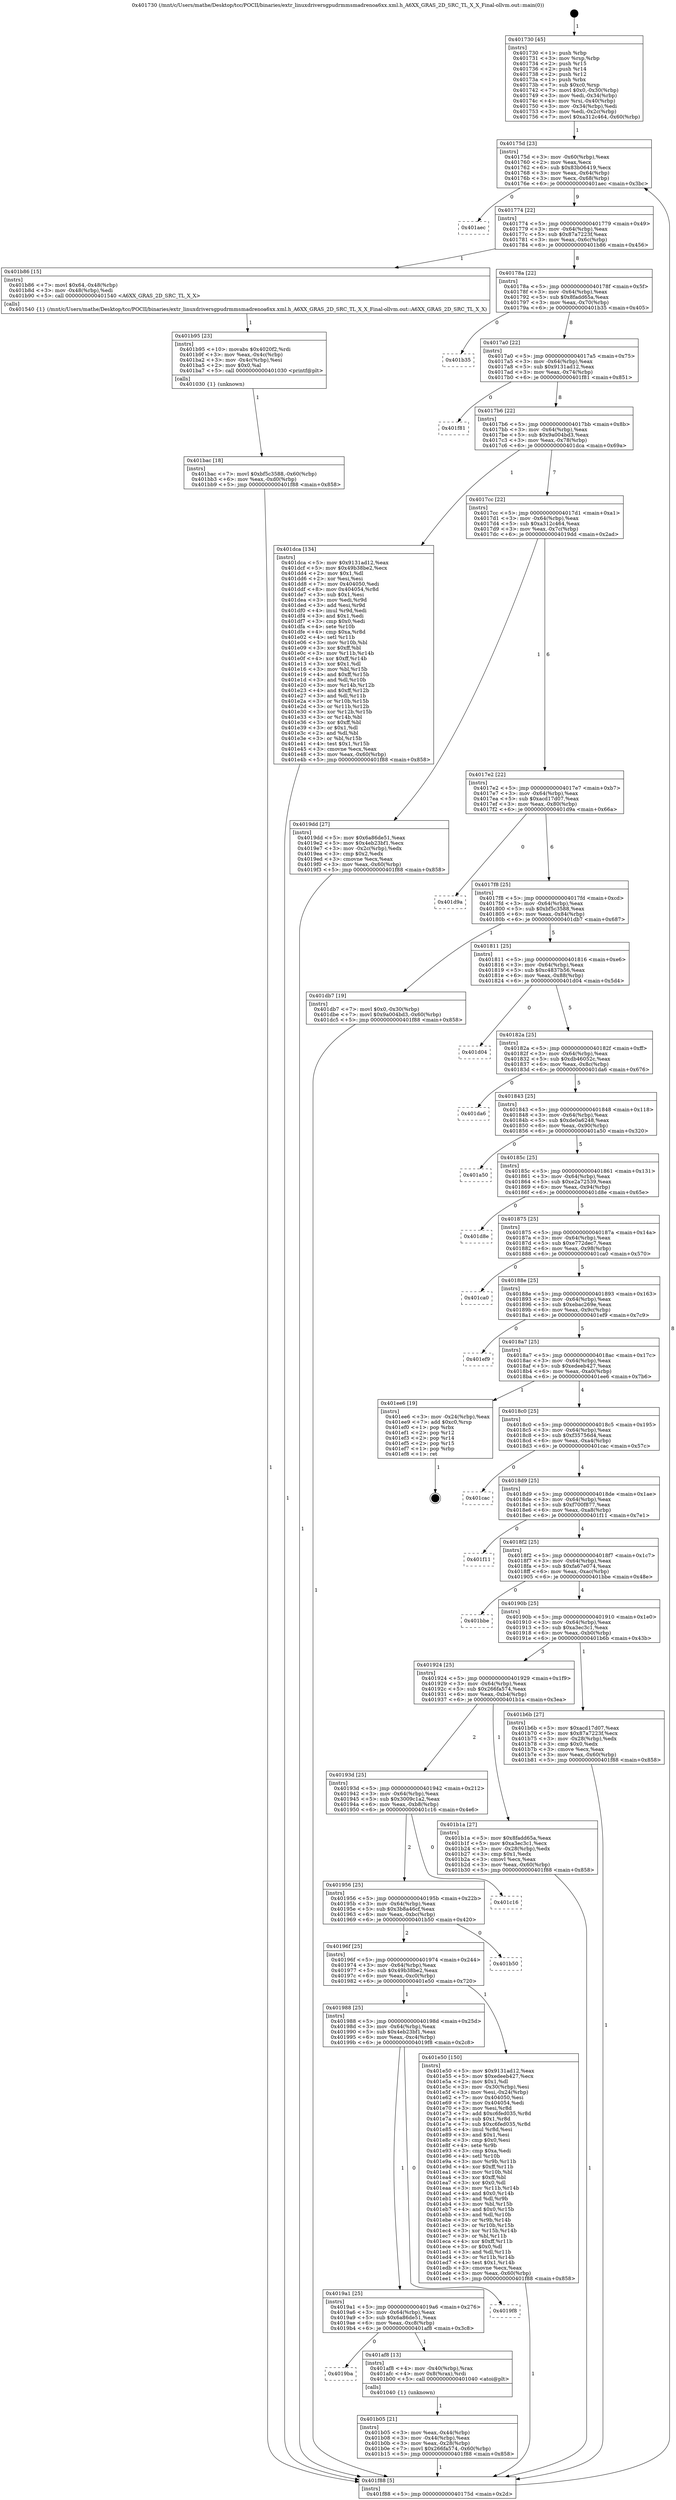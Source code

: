 digraph "0x401730" {
  label = "0x401730 (/mnt/c/Users/mathe/Desktop/tcc/POCII/binaries/extr_linuxdriversgpudrmmsmadrenoa6xx.xml.h_A6XX_GRAS_2D_SRC_TL_X_X_Final-ollvm.out::main(0))"
  labelloc = "t"
  node[shape=record]

  Entry [label="",width=0.3,height=0.3,shape=circle,fillcolor=black,style=filled]
  "0x40175d" [label="{
     0x40175d [23]\l
     | [instrs]\l
     &nbsp;&nbsp;0x40175d \<+3\>: mov -0x60(%rbp),%eax\l
     &nbsp;&nbsp;0x401760 \<+2\>: mov %eax,%ecx\l
     &nbsp;&nbsp;0x401762 \<+6\>: sub $0x83b06419,%ecx\l
     &nbsp;&nbsp;0x401768 \<+3\>: mov %eax,-0x64(%rbp)\l
     &nbsp;&nbsp;0x40176b \<+3\>: mov %ecx,-0x68(%rbp)\l
     &nbsp;&nbsp;0x40176e \<+6\>: je 0000000000401aec \<main+0x3bc\>\l
  }"]
  "0x401aec" [label="{
     0x401aec\l
  }", style=dashed]
  "0x401774" [label="{
     0x401774 [22]\l
     | [instrs]\l
     &nbsp;&nbsp;0x401774 \<+5\>: jmp 0000000000401779 \<main+0x49\>\l
     &nbsp;&nbsp;0x401779 \<+3\>: mov -0x64(%rbp),%eax\l
     &nbsp;&nbsp;0x40177c \<+5\>: sub $0x87a7223f,%eax\l
     &nbsp;&nbsp;0x401781 \<+3\>: mov %eax,-0x6c(%rbp)\l
     &nbsp;&nbsp;0x401784 \<+6\>: je 0000000000401b86 \<main+0x456\>\l
  }"]
  Exit [label="",width=0.3,height=0.3,shape=circle,fillcolor=black,style=filled,peripheries=2]
  "0x401b86" [label="{
     0x401b86 [15]\l
     | [instrs]\l
     &nbsp;&nbsp;0x401b86 \<+7\>: movl $0x64,-0x48(%rbp)\l
     &nbsp;&nbsp;0x401b8d \<+3\>: mov -0x48(%rbp),%edi\l
     &nbsp;&nbsp;0x401b90 \<+5\>: call 0000000000401540 \<A6XX_GRAS_2D_SRC_TL_X_X\>\l
     | [calls]\l
     &nbsp;&nbsp;0x401540 \{1\} (/mnt/c/Users/mathe/Desktop/tcc/POCII/binaries/extr_linuxdriversgpudrmmsmadrenoa6xx.xml.h_A6XX_GRAS_2D_SRC_TL_X_X_Final-ollvm.out::A6XX_GRAS_2D_SRC_TL_X_X)\l
  }"]
  "0x40178a" [label="{
     0x40178a [22]\l
     | [instrs]\l
     &nbsp;&nbsp;0x40178a \<+5\>: jmp 000000000040178f \<main+0x5f\>\l
     &nbsp;&nbsp;0x40178f \<+3\>: mov -0x64(%rbp),%eax\l
     &nbsp;&nbsp;0x401792 \<+5\>: sub $0x8fadd65a,%eax\l
     &nbsp;&nbsp;0x401797 \<+3\>: mov %eax,-0x70(%rbp)\l
     &nbsp;&nbsp;0x40179a \<+6\>: je 0000000000401b35 \<main+0x405\>\l
  }"]
  "0x401bac" [label="{
     0x401bac [18]\l
     | [instrs]\l
     &nbsp;&nbsp;0x401bac \<+7\>: movl $0xbf5c3588,-0x60(%rbp)\l
     &nbsp;&nbsp;0x401bb3 \<+6\>: mov %eax,-0xd0(%rbp)\l
     &nbsp;&nbsp;0x401bb9 \<+5\>: jmp 0000000000401f88 \<main+0x858\>\l
  }"]
  "0x401b35" [label="{
     0x401b35\l
  }", style=dashed]
  "0x4017a0" [label="{
     0x4017a0 [22]\l
     | [instrs]\l
     &nbsp;&nbsp;0x4017a0 \<+5\>: jmp 00000000004017a5 \<main+0x75\>\l
     &nbsp;&nbsp;0x4017a5 \<+3\>: mov -0x64(%rbp),%eax\l
     &nbsp;&nbsp;0x4017a8 \<+5\>: sub $0x9131ad12,%eax\l
     &nbsp;&nbsp;0x4017ad \<+3\>: mov %eax,-0x74(%rbp)\l
     &nbsp;&nbsp;0x4017b0 \<+6\>: je 0000000000401f81 \<main+0x851\>\l
  }"]
  "0x401b95" [label="{
     0x401b95 [23]\l
     | [instrs]\l
     &nbsp;&nbsp;0x401b95 \<+10\>: movabs $0x4020f2,%rdi\l
     &nbsp;&nbsp;0x401b9f \<+3\>: mov %eax,-0x4c(%rbp)\l
     &nbsp;&nbsp;0x401ba2 \<+3\>: mov -0x4c(%rbp),%esi\l
     &nbsp;&nbsp;0x401ba5 \<+2\>: mov $0x0,%al\l
     &nbsp;&nbsp;0x401ba7 \<+5\>: call 0000000000401030 \<printf@plt\>\l
     | [calls]\l
     &nbsp;&nbsp;0x401030 \{1\} (unknown)\l
  }"]
  "0x401f81" [label="{
     0x401f81\l
  }", style=dashed]
  "0x4017b6" [label="{
     0x4017b6 [22]\l
     | [instrs]\l
     &nbsp;&nbsp;0x4017b6 \<+5\>: jmp 00000000004017bb \<main+0x8b\>\l
     &nbsp;&nbsp;0x4017bb \<+3\>: mov -0x64(%rbp),%eax\l
     &nbsp;&nbsp;0x4017be \<+5\>: sub $0x9a004bd3,%eax\l
     &nbsp;&nbsp;0x4017c3 \<+3\>: mov %eax,-0x78(%rbp)\l
     &nbsp;&nbsp;0x4017c6 \<+6\>: je 0000000000401dca \<main+0x69a\>\l
  }"]
  "0x401b05" [label="{
     0x401b05 [21]\l
     | [instrs]\l
     &nbsp;&nbsp;0x401b05 \<+3\>: mov %eax,-0x44(%rbp)\l
     &nbsp;&nbsp;0x401b08 \<+3\>: mov -0x44(%rbp),%eax\l
     &nbsp;&nbsp;0x401b0b \<+3\>: mov %eax,-0x28(%rbp)\l
     &nbsp;&nbsp;0x401b0e \<+7\>: movl $0x266fa574,-0x60(%rbp)\l
     &nbsp;&nbsp;0x401b15 \<+5\>: jmp 0000000000401f88 \<main+0x858\>\l
  }"]
  "0x401dca" [label="{
     0x401dca [134]\l
     | [instrs]\l
     &nbsp;&nbsp;0x401dca \<+5\>: mov $0x9131ad12,%eax\l
     &nbsp;&nbsp;0x401dcf \<+5\>: mov $0x49b38be2,%ecx\l
     &nbsp;&nbsp;0x401dd4 \<+2\>: mov $0x1,%dl\l
     &nbsp;&nbsp;0x401dd6 \<+2\>: xor %esi,%esi\l
     &nbsp;&nbsp;0x401dd8 \<+7\>: mov 0x404050,%edi\l
     &nbsp;&nbsp;0x401ddf \<+8\>: mov 0x404054,%r8d\l
     &nbsp;&nbsp;0x401de7 \<+3\>: sub $0x1,%esi\l
     &nbsp;&nbsp;0x401dea \<+3\>: mov %edi,%r9d\l
     &nbsp;&nbsp;0x401ded \<+3\>: add %esi,%r9d\l
     &nbsp;&nbsp;0x401df0 \<+4\>: imul %r9d,%edi\l
     &nbsp;&nbsp;0x401df4 \<+3\>: and $0x1,%edi\l
     &nbsp;&nbsp;0x401df7 \<+3\>: cmp $0x0,%edi\l
     &nbsp;&nbsp;0x401dfa \<+4\>: sete %r10b\l
     &nbsp;&nbsp;0x401dfe \<+4\>: cmp $0xa,%r8d\l
     &nbsp;&nbsp;0x401e02 \<+4\>: setl %r11b\l
     &nbsp;&nbsp;0x401e06 \<+3\>: mov %r10b,%bl\l
     &nbsp;&nbsp;0x401e09 \<+3\>: xor $0xff,%bl\l
     &nbsp;&nbsp;0x401e0c \<+3\>: mov %r11b,%r14b\l
     &nbsp;&nbsp;0x401e0f \<+4\>: xor $0xff,%r14b\l
     &nbsp;&nbsp;0x401e13 \<+3\>: xor $0x1,%dl\l
     &nbsp;&nbsp;0x401e16 \<+3\>: mov %bl,%r15b\l
     &nbsp;&nbsp;0x401e19 \<+4\>: and $0xff,%r15b\l
     &nbsp;&nbsp;0x401e1d \<+3\>: and %dl,%r10b\l
     &nbsp;&nbsp;0x401e20 \<+3\>: mov %r14b,%r12b\l
     &nbsp;&nbsp;0x401e23 \<+4\>: and $0xff,%r12b\l
     &nbsp;&nbsp;0x401e27 \<+3\>: and %dl,%r11b\l
     &nbsp;&nbsp;0x401e2a \<+3\>: or %r10b,%r15b\l
     &nbsp;&nbsp;0x401e2d \<+3\>: or %r11b,%r12b\l
     &nbsp;&nbsp;0x401e30 \<+3\>: xor %r12b,%r15b\l
     &nbsp;&nbsp;0x401e33 \<+3\>: or %r14b,%bl\l
     &nbsp;&nbsp;0x401e36 \<+3\>: xor $0xff,%bl\l
     &nbsp;&nbsp;0x401e39 \<+3\>: or $0x1,%dl\l
     &nbsp;&nbsp;0x401e3c \<+2\>: and %dl,%bl\l
     &nbsp;&nbsp;0x401e3e \<+3\>: or %bl,%r15b\l
     &nbsp;&nbsp;0x401e41 \<+4\>: test $0x1,%r15b\l
     &nbsp;&nbsp;0x401e45 \<+3\>: cmovne %ecx,%eax\l
     &nbsp;&nbsp;0x401e48 \<+3\>: mov %eax,-0x60(%rbp)\l
     &nbsp;&nbsp;0x401e4b \<+5\>: jmp 0000000000401f88 \<main+0x858\>\l
  }"]
  "0x4017cc" [label="{
     0x4017cc [22]\l
     | [instrs]\l
     &nbsp;&nbsp;0x4017cc \<+5\>: jmp 00000000004017d1 \<main+0xa1\>\l
     &nbsp;&nbsp;0x4017d1 \<+3\>: mov -0x64(%rbp),%eax\l
     &nbsp;&nbsp;0x4017d4 \<+5\>: sub $0xa312c464,%eax\l
     &nbsp;&nbsp;0x4017d9 \<+3\>: mov %eax,-0x7c(%rbp)\l
     &nbsp;&nbsp;0x4017dc \<+6\>: je 00000000004019dd \<main+0x2ad\>\l
  }"]
  "0x4019ba" [label="{
     0x4019ba\l
  }", style=dashed]
  "0x4019dd" [label="{
     0x4019dd [27]\l
     | [instrs]\l
     &nbsp;&nbsp;0x4019dd \<+5\>: mov $0x6a86de51,%eax\l
     &nbsp;&nbsp;0x4019e2 \<+5\>: mov $0x4eb23bf1,%ecx\l
     &nbsp;&nbsp;0x4019e7 \<+3\>: mov -0x2c(%rbp),%edx\l
     &nbsp;&nbsp;0x4019ea \<+3\>: cmp $0x2,%edx\l
     &nbsp;&nbsp;0x4019ed \<+3\>: cmovne %ecx,%eax\l
     &nbsp;&nbsp;0x4019f0 \<+3\>: mov %eax,-0x60(%rbp)\l
     &nbsp;&nbsp;0x4019f3 \<+5\>: jmp 0000000000401f88 \<main+0x858\>\l
  }"]
  "0x4017e2" [label="{
     0x4017e2 [22]\l
     | [instrs]\l
     &nbsp;&nbsp;0x4017e2 \<+5\>: jmp 00000000004017e7 \<main+0xb7\>\l
     &nbsp;&nbsp;0x4017e7 \<+3\>: mov -0x64(%rbp),%eax\l
     &nbsp;&nbsp;0x4017ea \<+5\>: sub $0xacd17d07,%eax\l
     &nbsp;&nbsp;0x4017ef \<+3\>: mov %eax,-0x80(%rbp)\l
     &nbsp;&nbsp;0x4017f2 \<+6\>: je 0000000000401d9a \<main+0x66a\>\l
  }"]
  "0x401f88" [label="{
     0x401f88 [5]\l
     | [instrs]\l
     &nbsp;&nbsp;0x401f88 \<+5\>: jmp 000000000040175d \<main+0x2d\>\l
  }"]
  "0x401730" [label="{
     0x401730 [45]\l
     | [instrs]\l
     &nbsp;&nbsp;0x401730 \<+1\>: push %rbp\l
     &nbsp;&nbsp;0x401731 \<+3\>: mov %rsp,%rbp\l
     &nbsp;&nbsp;0x401734 \<+2\>: push %r15\l
     &nbsp;&nbsp;0x401736 \<+2\>: push %r14\l
     &nbsp;&nbsp;0x401738 \<+2\>: push %r12\l
     &nbsp;&nbsp;0x40173a \<+1\>: push %rbx\l
     &nbsp;&nbsp;0x40173b \<+7\>: sub $0xc0,%rsp\l
     &nbsp;&nbsp;0x401742 \<+7\>: movl $0x0,-0x30(%rbp)\l
     &nbsp;&nbsp;0x401749 \<+3\>: mov %edi,-0x34(%rbp)\l
     &nbsp;&nbsp;0x40174c \<+4\>: mov %rsi,-0x40(%rbp)\l
     &nbsp;&nbsp;0x401750 \<+3\>: mov -0x34(%rbp),%edi\l
     &nbsp;&nbsp;0x401753 \<+3\>: mov %edi,-0x2c(%rbp)\l
     &nbsp;&nbsp;0x401756 \<+7\>: movl $0xa312c464,-0x60(%rbp)\l
  }"]
  "0x401af8" [label="{
     0x401af8 [13]\l
     | [instrs]\l
     &nbsp;&nbsp;0x401af8 \<+4\>: mov -0x40(%rbp),%rax\l
     &nbsp;&nbsp;0x401afc \<+4\>: mov 0x8(%rax),%rdi\l
     &nbsp;&nbsp;0x401b00 \<+5\>: call 0000000000401040 \<atoi@plt\>\l
     | [calls]\l
     &nbsp;&nbsp;0x401040 \{1\} (unknown)\l
  }"]
  "0x401d9a" [label="{
     0x401d9a\l
  }", style=dashed]
  "0x4017f8" [label="{
     0x4017f8 [25]\l
     | [instrs]\l
     &nbsp;&nbsp;0x4017f8 \<+5\>: jmp 00000000004017fd \<main+0xcd\>\l
     &nbsp;&nbsp;0x4017fd \<+3\>: mov -0x64(%rbp),%eax\l
     &nbsp;&nbsp;0x401800 \<+5\>: sub $0xbf5c3588,%eax\l
     &nbsp;&nbsp;0x401805 \<+6\>: mov %eax,-0x84(%rbp)\l
     &nbsp;&nbsp;0x40180b \<+6\>: je 0000000000401db7 \<main+0x687\>\l
  }"]
  "0x4019a1" [label="{
     0x4019a1 [25]\l
     | [instrs]\l
     &nbsp;&nbsp;0x4019a1 \<+5\>: jmp 00000000004019a6 \<main+0x276\>\l
     &nbsp;&nbsp;0x4019a6 \<+3\>: mov -0x64(%rbp),%eax\l
     &nbsp;&nbsp;0x4019a9 \<+5\>: sub $0x6a86de51,%eax\l
     &nbsp;&nbsp;0x4019ae \<+6\>: mov %eax,-0xc8(%rbp)\l
     &nbsp;&nbsp;0x4019b4 \<+6\>: je 0000000000401af8 \<main+0x3c8\>\l
  }"]
  "0x401db7" [label="{
     0x401db7 [19]\l
     | [instrs]\l
     &nbsp;&nbsp;0x401db7 \<+7\>: movl $0x0,-0x30(%rbp)\l
     &nbsp;&nbsp;0x401dbe \<+7\>: movl $0x9a004bd3,-0x60(%rbp)\l
     &nbsp;&nbsp;0x401dc5 \<+5\>: jmp 0000000000401f88 \<main+0x858\>\l
  }"]
  "0x401811" [label="{
     0x401811 [25]\l
     | [instrs]\l
     &nbsp;&nbsp;0x401811 \<+5\>: jmp 0000000000401816 \<main+0xe6\>\l
     &nbsp;&nbsp;0x401816 \<+3\>: mov -0x64(%rbp),%eax\l
     &nbsp;&nbsp;0x401819 \<+5\>: sub $0xc4837b56,%eax\l
     &nbsp;&nbsp;0x40181e \<+6\>: mov %eax,-0x88(%rbp)\l
     &nbsp;&nbsp;0x401824 \<+6\>: je 0000000000401d04 \<main+0x5d4\>\l
  }"]
  "0x4019f8" [label="{
     0x4019f8\l
  }", style=dashed]
  "0x401d04" [label="{
     0x401d04\l
  }", style=dashed]
  "0x40182a" [label="{
     0x40182a [25]\l
     | [instrs]\l
     &nbsp;&nbsp;0x40182a \<+5\>: jmp 000000000040182f \<main+0xff\>\l
     &nbsp;&nbsp;0x40182f \<+3\>: mov -0x64(%rbp),%eax\l
     &nbsp;&nbsp;0x401832 \<+5\>: sub $0xdb46052c,%eax\l
     &nbsp;&nbsp;0x401837 \<+6\>: mov %eax,-0x8c(%rbp)\l
     &nbsp;&nbsp;0x40183d \<+6\>: je 0000000000401da6 \<main+0x676\>\l
  }"]
  "0x401988" [label="{
     0x401988 [25]\l
     | [instrs]\l
     &nbsp;&nbsp;0x401988 \<+5\>: jmp 000000000040198d \<main+0x25d\>\l
     &nbsp;&nbsp;0x40198d \<+3\>: mov -0x64(%rbp),%eax\l
     &nbsp;&nbsp;0x401990 \<+5\>: sub $0x4eb23bf1,%eax\l
     &nbsp;&nbsp;0x401995 \<+6\>: mov %eax,-0xc4(%rbp)\l
     &nbsp;&nbsp;0x40199b \<+6\>: je 00000000004019f8 \<main+0x2c8\>\l
  }"]
  "0x401da6" [label="{
     0x401da6\l
  }", style=dashed]
  "0x401843" [label="{
     0x401843 [25]\l
     | [instrs]\l
     &nbsp;&nbsp;0x401843 \<+5\>: jmp 0000000000401848 \<main+0x118\>\l
     &nbsp;&nbsp;0x401848 \<+3\>: mov -0x64(%rbp),%eax\l
     &nbsp;&nbsp;0x40184b \<+5\>: sub $0xde0a6248,%eax\l
     &nbsp;&nbsp;0x401850 \<+6\>: mov %eax,-0x90(%rbp)\l
     &nbsp;&nbsp;0x401856 \<+6\>: je 0000000000401a50 \<main+0x320\>\l
  }"]
  "0x401e50" [label="{
     0x401e50 [150]\l
     | [instrs]\l
     &nbsp;&nbsp;0x401e50 \<+5\>: mov $0x9131ad12,%eax\l
     &nbsp;&nbsp;0x401e55 \<+5\>: mov $0xedeeb427,%ecx\l
     &nbsp;&nbsp;0x401e5a \<+2\>: mov $0x1,%dl\l
     &nbsp;&nbsp;0x401e5c \<+3\>: mov -0x30(%rbp),%esi\l
     &nbsp;&nbsp;0x401e5f \<+3\>: mov %esi,-0x24(%rbp)\l
     &nbsp;&nbsp;0x401e62 \<+7\>: mov 0x404050,%esi\l
     &nbsp;&nbsp;0x401e69 \<+7\>: mov 0x404054,%edi\l
     &nbsp;&nbsp;0x401e70 \<+3\>: mov %esi,%r8d\l
     &nbsp;&nbsp;0x401e73 \<+7\>: add $0xc6fed035,%r8d\l
     &nbsp;&nbsp;0x401e7a \<+4\>: sub $0x1,%r8d\l
     &nbsp;&nbsp;0x401e7e \<+7\>: sub $0xc6fed035,%r8d\l
     &nbsp;&nbsp;0x401e85 \<+4\>: imul %r8d,%esi\l
     &nbsp;&nbsp;0x401e89 \<+3\>: and $0x1,%esi\l
     &nbsp;&nbsp;0x401e8c \<+3\>: cmp $0x0,%esi\l
     &nbsp;&nbsp;0x401e8f \<+4\>: sete %r9b\l
     &nbsp;&nbsp;0x401e93 \<+3\>: cmp $0xa,%edi\l
     &nbsp;&nbsp;0x401e96 \<+4\>: setl %r10b\l
     &nbsp;&nbsp;0x401e9a \<+3\>: mov %r9b,%r11b\l
     &nbsp;&nbsp;0x401e9d \<+4\>: xor $0xff,%r11b\l
     &nbsp;&nbsp;0x401ea1 \<+3\>: mov %r10b,%bl\l
     &nbsp;&nbsp;0x401ea4 \<+3\>: xor $0xff,%bl\l
     &nbsp;&nbsp;0x401ea7 \<+3\>: xor $0x0,%dl\l
     &nbsp;&nbsp;0x401eaa \<+3\>: mov %r11b,%r14b\l
     &nbsp;&nbsp;0x401ead \<+4\>: and $0x0,%r14b\l
     &nbsp;&nbsp;0x401eb1 \<+3\>: and %dl,%r9b\l
     &nbsp;&nbsp;0x401eb4 \<+3\>: mov %bl,%r15b\l
     &nbsp;&nbsp;0x401eb7 \<+4\>: and $0x0,%r15b\l
     &nbsp;&nbsp;0x401ebb \<+3\>: and %dl,%r10b\l
     &nbsp;&nbsp;0x401ebe \<+3\>: or %r9b,%r14b\l
     &nbsp;&nbsp;0x401ec1 \<+3\>: or %r10b,%r15b\l
     &nbsp;&nbsp;0x401ec4 \<+3\>: xor %r15b,%r14b\l
     &nbsp;&nbsp;0x401ec7 \<+3\>: or %bl,%r11b\l
     &nbsp;&nbsp;0x401eca \<+4\>: xor $0xff,%r11b\l
     &nbsp;&nbsp;0x401ece \<+3\>: or $0x0,%dl\l
     &nbsp;&nbsp;0x401ed1 \<+3\>: and %dl,%r11b\l
     &nbsp;&nbsp;0x401ed4 \<+3\>: or %r11b,%r14b\l
     &nbsp;&nbsp;0x401ed7 \<+4\>: test $0x1,%r14b\l
     &nbsp;&nbsp;0x401edb \<+3\>: cmovne %ecx,%eax\l
     &nbsp;&nbsp;0x401ede \<+3\>: mov %eax,-0x60(%rbp)\l
     &nbsp;&nbsp;0x401ee1 \<+5\>: jmp 0000000000401f88 \<main+0x858\>\l
  }"]
  "0x401a50" [label="{
     0x401a50\l
  }", style=dashed]
  "0x40185c" [label="{
     0x40185c [25]\l
     | [instrs]\l
     &nbsp;&nbsp;0x40185c \<+5\>: jmp 0000000000401861 \<main+0x131\>\l
     &nbsp;&nbsp;0x401861 \<+3\>: mov -0x64(%rbp),%eax\l
     &nbsp;&nbsp;0x401864 \<+5\>: sub $0xe2a72539,%eax\l
     &nbsp;&nbsp;0x401869 \<+6\>: mov %eax,-0x94(%rbp)\l
     &nbsp;&nbsp;0x40186f \<+6\>: je 0000000000401d8e \<main+0x65e\>\l
  }"]
  "0x40196f" [label="{
     0x40196f [25]\l
     | [instrs]\l
     &nbsp;&nbsp;0x40196f \<+5\>: jmp 0000000000401974 \<main+0x244\>\l
     &nbsp;&nbsp;0x401974 \<+3\>: mov -0x64(%rbp),%eax\l
     &nbsp;&nbsp;0x401977 \<+5\>: sub $0x49b38be2,%eax\l
     &nbsp;&nbsp;0x40197c \<+6\>: mov %eax,-0xc0(%rbp)\l
     &nbsp;&nbsp;0x401982 \<+6\>: je 0000000000401e50 \<main+0x720\>\l
  }"]
  "0x401d8e" [label="{
     0x401d8e\l
  }", style=dashed]
  "0x401875" [label="{
     0x401875 [25]\l
     | [instrs]\l
     &nbsp;&nbsp;0x401875 \<+5\>: jmp 000000000040187a \<main+0x14a\>\l
     &nbsp;&nbsp;0x40187a \<+3\>: mov -0x64(%rbp),%eax\l
     &nbsp;&nbsp;0x40187d \<+5\>: sub $0xe772dec7,%eax\l
     &nbsp;&nbsp;0x401882 \<+6\>: mov %eax,-0x98(%rbp)\l
     &nbsp;&nbsp;0x401888 \<+6\>: je 0000000000401ca0 \<main+0x570\>\l
  }"]
  "0x401b50" [label="{
     0x401b50\l
  }", style=dashed]
  "0x401ca0" [label="{
     0x401ca0\l
  }", style=dashed]
  "0x40188e" [label="{
     0x40188e [25]\l
     | [instrs]\l
     &nbsp;&nbsp;0x40188e \<+5\>: jmp 0000000000401893 \<main+0x163\>\l
     &nbsp;&nbsp;0x401893 \<+3\>: mov -0x64(%rbp),%eax\l
     &nbsp;&nbsp;0x401896 \<+5\>: sub $0xebac269e,%eax\l
     &nbsp;&nbsp;0x40189b \<+6\>: mov %eax,-0x9c(%rbp)\l
     &nbsp;&nbsp;0x4018a1 \<+6\>: je 0000000000401ef9 \<main+0x7c9\>\l
  }"]
  "0x401956" [label="{
     0x401956 [25]\l
     | [instrs]\l
     &nbsp;&nbsp;0x401956 \<+5\>: jmp 000000000040195b \<main+0x22b\>\l
     &nbsp;&nbsp;0x40195b \<+3\>: mov -0x64(%rbp),%eax\l
     &nbsp;&nbsp;0x40195e \<+5\>: sub $0x3b8a46cf,%eax\l
     &nbsp;&nbsp;0x401963 \<+6\>: mov %eax,-0xbc(%rbp)\l
     &nbsp;&nbsp;0x401969 \<+6\>: je 0000000000401b50 \<main+0x420\>\l
  }"]
  "0x401ef9" [label="{
     0x401ef9\l
  }", style=dashed]
  "0x4018a7" [label="{
     0x4018a7 [25]\l
     | [instrs]\l
     &nbsp;&nbsp;0x4018a7 \<+5\>: jmp 00000000004018ac \<main+0x17c\>\l
     &nbsp;&nbsp;0x4018ac \<+3\>: mov -0x64(%rbp),%eax\l
     &nbsp;&nbsp;0x4018af \<+5\>: sub $0xedeeb427,%eax\l
     &nbsp;&nbsp;0x4018b4 \<+6\>: mov %eax,-0xa0(%rbp)\l
     &nbsp;&nbsp;0x4018ba \<+6\>: je 0000000000401ee6 \<main+0x7b6\>\l
  }"]
  "0x401c16" [label="{
     0x401c16\l
  }", style=dashed]
  "0x401ee6" [label="{
     0x401ee6 [19]\l
     | [instrs]\l
     &nbsp;&nbsp;0x401ee6 \<+3\>: mov -0x24(%rbp),%eax\l
     &nbsp;&nbsp;0x401ee9 \<+7\>: add $0xc0,%rsp\l
     &nbsp;&nbsp;0x401ef0 \<+1\>: pop %rbx\l
     &nbsp;&nbsp;0x401ef1 \<+2\>: pop %r12\l
     &nbsp;&nbsp;0x401ef3 \<+2\>: pop %r14\l
     &nbsp;&nbsp;0x401ef5 \<+2\>: pop %r15\l
     &nbsp;&nbsp;0x401ef7 \<+1\>: pop %rbp\l
     &nbsp;&nbsp;0x401ef8 \<+1\>: ret\l
  }"]
  "0x4018c0" [label="{
     0x4018c0 [25]\l
     | [instrs]\l
     &nbsp;&nbsp;0x4018c0 \<+5\>: jmp 00000000004018c5 \<main+0x195\>\l
     &nbsp;&nbsp;0x4018c5 \<+3\>: mov -0x64(%rbp),%eax\l
     &nbsp;&nbsp;0x4018c8 \<+5\>: sub $0xf35756d4,%eax\l
     &nbsp;&nbsp;0x4018cd \<+6\>: mov %eax,-0xa4(%rbp)\l
     &nbsp;&nbsp;0x4018d3 \<+6\>: je 0000000000401cac \<main+0x57c\>\l
  }"]
  "0x40193d" [label="{
     0x40193d [25]\l
     | [instrs]\l
     &nbsp;&nbsp;0x40193d \<+5\>: jmp 0000000000401942 \<main+0x212\>\l
     &nbsp;&nbsp;0x401942 \<+3\>: mov -0x64(%rbp),%eax\l
     &nbsp;&nbsp;0x401945 \<+5\>: sub $0x3009c1a2,%eax\l
     &nbsp;&nbsp;0x40194a \<+6\>: mov %eax,-0xb8(%rbp)\l
     &nbsp;&nbsp;0x401950 \<+6\>: je 0000000000401c16 \<main+0x4e6\>\l
  }"]
  "0x401cac" [label="{
     0x401cac\l
  }", style=dashed]
  "0x4018d9" [label="{
     0x4018d9 [25]\l
     | [instrs]\l
     &nbsp;&nbsp;0x4018d9 \<+5\>: jmp 00000000004018de \<main+0x1ae\>\l
     &nbsp;&nbsp;0x4018de \<+3\>: mov -0x64(%rbp),%eax\l
     &nbsp;&nbsp;0x4018e1 \<+5\>: sub $0xf700f877,%eax\l
     &nbsp;&nbsp;0x4018e6 \<+6\>: mov %eax,-0xa8(%rbp)\l
     &nbsp;&nbsp;0x4018ec \<+6\>: je 0000000000401f11 \<main+0x7e1\>\l
  }"]
  "0x401b1a" [label="{
     0x401b1a [27]\l
     | [instrs]\l
     &nbsp;&nbsp;0x401b1a \<+5\>: mov $0x8fadd65a,%eax\l
     &nbsp;&nbsp;0x401b1f \<+5\>: mov $0xa3ec3c1,%ecx\l
     &nbsp;&nbsp;0x401b24 \<+3\>: mov -0x28(%rbp),%edx\l
     &nbsp;&nbsp;0x401b27 \<+3\>: cmp $0x1,%edx\l
     &nbsp;&nbsp;0x401b2a \<+3\>: cmovl %ecx,%eax\l
     &nbsp;&nbsp;0x401b2d \<+3\>: mov %eax,-0x60(%rbp)\l
     &nbsp;&nbsp;0x401b30 \<+5\>: jmp 0000000000401f88 \<main+0x858\>\l
  }"]
  "0x401f11" [label="{
     0x401f11\l
  }", style=dashed]
  "0x4018f2" [label="{
     0x4018f2 [25]\l
     | [instrs]\l
     &nbsp;&nbsp;0x4018f2 \<+5\>: jmp 00000000004018f7 \<main+0x1c7\>\l
     &nbsp;&nbsp;0x4018f7 \<+3\>: mov -0x64(%rbp),%eax\l
     &nbsp;&nbsp;0x4018fa \<+5\>: sub $0xfa67e074,%eax\l
     &nbsp;&nbsp;0x4018ff \<+6\>: mov %eax,-0xac(%rbp)\l
     &nbsp;&nbsp;0x401905 \<+6\>: je 0000000000401bbe \<main+0x48e\>\l
  }"]
  "0x401924" [label="{
     0x401924 [25]\l
     | [instrs]\l
     &nbsp;&nbsp;0x401924 \<+5\>: jmp 0000000000401929 \<main+0x1f9\>\l
     &nbsp;&nbsp;0x401929 \<+3\>: mov -0x64(%rbp),%eax\l
     &nbsp;&nbsp;0x40192c \<+5\>: sub $0x266fa574,%eax\l
     &nbsp;&nbsp;0x401931 \<+6\>: mov %eax,-0xb4(%rbp)\l
     &nbsp;&nbsp;0x401937 \<+6\>: je 0000000000401b1a \<main+0x3ea\>\l
  }"]
  "0x401bbe" [label="{
     0x401bbe\l
  }", style=dashed]
  "0x40190b" [label="{
     0x40190b [25]\l
     | [instrs]\l
     &nbsp;&nbsp;0x40190b \<+5\>: jmp 0000000000401910 \<main+0x1e0\>\l
     &nbsp;&nbsp;0x401910 \<+3\>: mov -0x64(%rbp),%eax\l
     &nbsp;&nbsp;0x401913 \<+5\>: sub $0xa3ec3c1,%eax\l
     &nbsp;&nbsp;0x401918 \<+6\>: mov %eax,-0xb0(%rbp)\l
     &nbsp;&nbsp;0x40191e \<+6\>: je 0000000000401b6b \<main+0x43b\>\l
  }"]
  "0x401b6b" [label="{
     0x401b6b [27]\l
     | [instrs]\l
     &nbsp;&nbsp;0x401b6b \<+5\>: mov $0xacd17d07,%eax\l
     &nbsp;&nbsp;0x401b70 \<+5\>: mov $0x87a7223f,%ecx\l
     &nbsp;&nbsp;0x401b75 \<+3\>: mov -0x28(%rbp),%edx\l
     &nbsp;&nbsp;0x401b78 \<+3\>: cmp $0x0,%edx\l
     &nbsp;&nbsp;0x401b7b \<+3\>: cmove %ecx,%eax\l
     &nbsp;&nbsp;0x401b7e \<+3\>: mov %eax,-0x60(%rbp)\l
     &nbsp;&nbsp;0x401b81 \<+5\>: jmp 0000000000401f88 \<main+0x858\>\l
  }"]
  Entry -> "0x401730" [label=" 1"]
  "0x40175d" -> "0x401aec" [label=" 0"]
  "0x40175d" -> "0x401774" [label=" 9"]
  "0x401ee6" -> Exit [label=" 1"]
  "0x401774" -> "0x401b86" [label=" 1"]
  "0x401774" -> "0x40178a" [label=" 8"]
  "0x401e50" -> "0x401f88" [label=" 1"]
  "0x40178a" -> "0x401b35" [label=" 0"]
  "0x40178a" -> "0x4017a0" [label=" 8"]
  "0x401dca" -> "0x401f88" [label=" 1"]
  "0x4017a0" -> "0x401f81" [label=" 0"]
  "0x4017a0" -> "0x4017b6" [label=" 8"]
  "0x401db7" -> "0x401f88" [label=" 1"]
  "0x4017b6" -> "0x401dca" [label=" 1"]
  "0x4017b6" -> "0x4017cc" [label=" 7"]
  "0x401bac" -> "0x401f88" [label=" 1"]
  "0x4017cc" -> "0x4019dd" [label=" 1"]
  "0x4017cc" -> "0x4017e2" [label=" 6"]
  "0x4019dd" -> "0x401f88" [label=" 1"]
  "0x401730" -> "0x40175d" [label=" 1"]
  "0x401f88" -> "0x40175d" [label=" 8"]
  "0x401b95" -> "0x401bac" [label=" 1"]
  "0x4017e2" -> "0x401d9a" [label=" 0"]
  "0x4017e2" -> "0x4017f8" [label=" 6"]
  "0x401b86" -> "0x401b95" [label=" 1"]
  "0x4017f8" -> "0x401db7" [label=" 1"]
  "0x4017f8" -> "0x401811" [label=" 5"]
  "0x401b1a" -> "0x401f88" [label=" 1"]
  "0x401811" -> "0x401d04" [label=" 0"]
  "0x401811" -> "0x40182a" [label=" 5"]
  "0x401b05" -> "0x401f88" [label=" 1"]
  "0x40182a" -> "0x401da6" [label=" 0"]
  "0x40182a" -> "0x401843" [label=" 5"]
  "0x4019a1" -> "0x4019ba" [label=" 0"]
  "0x401843" -> "0x401a50" [label=" 0"]
  "0x401843" -> "0x40185c" [label=" 5"]
  "0x4019a1" -> "0x401af8" [label=" 1"]
  "0x40185c" -> "0x401d8e" [label=" 0"]
  "0x40185c" -> "0x401875" [label=" 5"]
  "0x401988" -> "0x4019a1" [label=" 1"]
  "0x401875" -> "0x401ca0" [label=" 0"]
  "0x401875" -> "0x40188e" [label=" 5"]
  "0x401988" -> "0x4019f8" [label=" 0"]
  "0x40188e" -> "0x401ef9" [label=" 0"]
  "0x40188e" -> "0x4018a7" [label=" 5"]
  "0x40196f" -> "0x401988" [label=" 1"]
  "0x4018a7" -> "0x401ee6" [label=" 1"]
  "0x4018a7" -> "0x4018c0" [label=" 4"]
  "0x40196f" -> "0x401e50" [label=" 1"]
  "0x4018c0" -> "0x401cac" [label=" 0"]
  "0x4018c0" -> "0x4018d9" [label=" 4"]
  "0x401956" -> "0x40196f" [label=" 2"]
  "0x4018d9" -> "0x401f11" [label=" 0"]
  "0x4018d9" -> "0x4018f2" [label=" 4"]
  "0x401956" -> "0x401b50" [label=" 0"]
  "0x4018f2" -> "0x401bbe" [label=" 0"]
  "0x4018f2" -> "0x40190b" [label=" 4"]
  "0x40193d" -> "0x401956" [label=" 2"]
  "0x40190b" -> "0x401b6b" [label=" 1"]
  "0x40190b" -> "0x401924" [label=" 3"]
  "0x401af8" -> "0x401b05" [label=" 1"]
  "0x401924" -> "0x401b1a" [label=" 1"]
  "0x401924" -> "0x40193d" [label=" 2"]
  "0x401b6b" -> "0x401f88" [label=" 1"]
  "0x40193d" -> "0x401c16" [label=" 0"]
}
